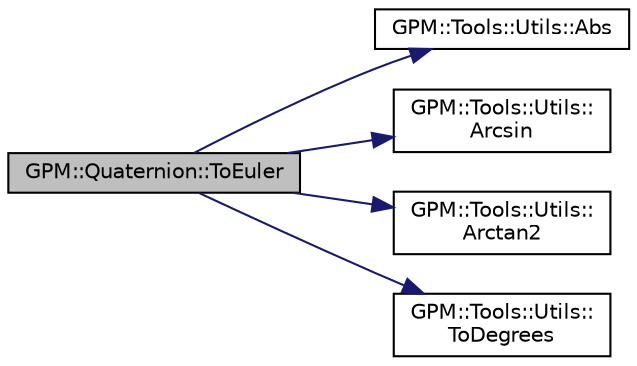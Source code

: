 digraph "GPM::Quaternion::ToEuler"
{
 // INTERACTIVE_SVG=YES
 // LATEX_PDF_SIZE
  edge [fontname="Helvetica",fontsize="10",labelfontname="Helvetica",labelfontsize="10"];
  node [fontname="Helvetica",fontsize="10",shape=record];
  rankdir="LR";
  Node306 [label="GPM::Quaternion::ToEuler",height=0.2,width=0.4,color="black", fillcolor="grey75", style="filled", fontcolor="black",tooltip="Transform the current quaternion to euler angles in degrees."];
  Node306 -> Node307 [color="midnightblue",fontsize="10",style="solid",fontname="Helvetica"];
  Node307 [label="GPM::Tools::Utils::Abs",height=0.2,width=0.4,color="black", fillcolor="white", style="filled",URL="$class_g_p_m_1_1_tools_1_1_utils.html#a6bda13b3bf16826929bf53634851b210",tooltip="Return the absolute value of a numeric value."];
  Node306 -> Node308 [color="midnightblue",fontsize="10",style="solid",fontname="Helvetica"];
  Node308 [label="GPM::Tools::Utils::\lArcsin",height=0.2,width=0.4,color="black", fillcolor="white", style="filled",URL="$class_g_p_m_1_1_tools_1_1_utils.html#a6517f9a7b3881010dbec3bb47cdad33f",tooltip="Mathematics arc sinus implementation."];
  Node306 -> Node309 [color="midnightblue",fontsize="10",style="solid",fontname="Helvetica"];
  Node309 [label="GPM::Tools::Utils::\lArctan2",height=0.2,width=0.4,color="black", fillcolor="white", style="filled",URL="$class_g_p_m_1_1_tools_1_1_utils.html#a86ccaa1296f3cc684dfebc41141c501f",tooltip="Mathematics arc tangent implementation."];
  Node306 -> Node310 [color="midnightblue",fontsize="10",style="solid",fontname="Helvetica"];
  Node310 [label="GPM::Tools::Utils::\lToDegrees",height=0.2,width=0.4,color="black", fillcolor="white", style="filled",URL="$class_g_p_m_1_1_tools_1_1_utils.html#a49cf5fe0d1934f98f1dc142d929bee40",tooltip="Convert the given angle to degrees in float precision."];
}
